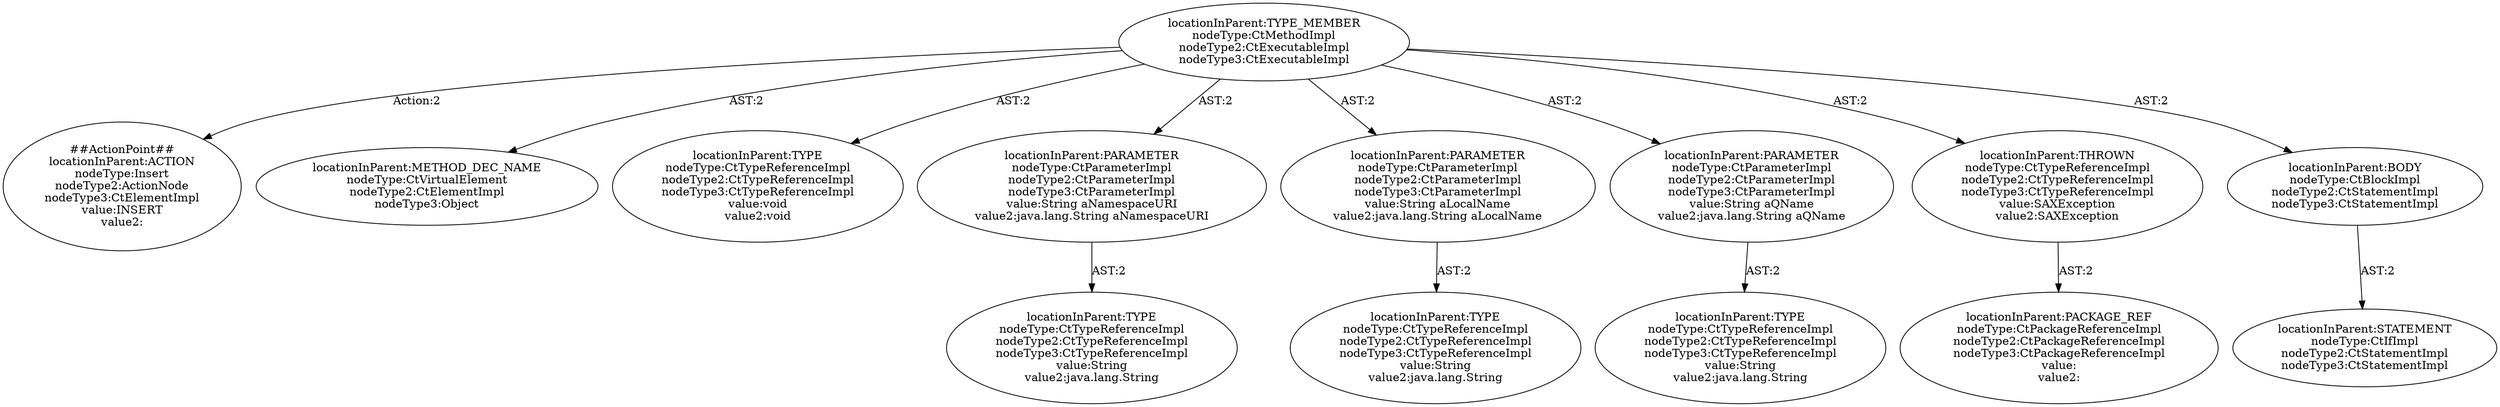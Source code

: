 digraph "Pattern" {
0 [label="##ActionPoint##
locationInParent:ACTION
nodeType:Insert
nodeType2:ActionNode
nodeType3:CtElementImpl
value:INSERT
value2:" shape=ellipse]
1 [label="locationInParent:TYPE_MEMBER
nodeType:CtMethodImpl
nodeType2:CtExecutableImpl
nodeType3:CtExecutableImpl" shape=ellipse]
2 [label="locationInParent:METHOD_DEC_NAME
nodeType:CtVirtualElement
nodeType2:CtElementImpl
nodeType3:Object" shape=ellipse]
3 [label="locationInParent:TYPE
nodeType:CtTypeReferenceImpl
nodeType2:CtTypeReferenceImpl
nodeType3:CtTypeReferenceImpl
value:void
value2:void" shape=ellipse]
4 [label="locationInParent:PARAMETER
nodeType:CtParameterImpl
nodeType2:CtParameterImpl
nodeType3:CtParameterImpl
value:String aNamespaceURI
value2:java.lang.String aNamespaceURI" shape=ellipse]
5 [label="locationInParent:TYPE
nodeType:CtTypeReferenceImpl
nodeType2:CtTypeReferenceImpl
nodeType3:CtTypeReferenceImpl
value:String
value2:java.lang.String" shape=ellipse]
6 [label="locationInParent:PARAMETER
nodeType:CtParameterImpl
nodeType2:CtParameterImpl
nodeType3:CtParameterImpl
value:String aLocalName
value2:java.lang.String aLocalName" shape=ellipse]
7 [label="locationInParent:TYPE
nodeType:CtTypeReferenceImpl
nodeType2:CtTypeReferenceImpl
nodeType3:CtTypeReferenceImpl
value:String
value2:java.lang.String" shape=ellipse]
8 [label="locationInParent:PARAMETER
nodeType:CtParameterImpl
nodeType2:CtParameterImpl
nodeType3:CtParameterImpl
value:String aQName
value2:java.lang.String aQName" shape=ellipse]
9 [label="locationInParent:TYPE
nodeType:CtTypeReferenceImpl
nodeType2:CtTypeReferenceImpl
nodeType3:CtTypeReferenceImpl
value:String
value2:java.lang.String" shape=ellipse]
10 [label="locationInParent:THROWN
nodeType:CtTypeReferenceImpl
nodeType2:CtTypeReferenceImpl
nodeType3:CtTypeReferenceImpl
value:SAXException
value2:SAXException" shape=ellipse]
11 [label="locationInParent:PACKAGE_REF
nodeType:CtPackageReferenceImpl
nodeType2:CtPackageReferenceImpl
nodeType3:CtPackageReferenceImpl
value:
value2:" shape=ellipse]
12 [label="locationInParent:BODY
nodeType:CtBlockImpl
nodeType2:CtStatementImpl
nodeType3:CtStatementImpl" shape=ellipse]
13 [label="locationInParent:STATEMENT
nodeType:CtIfImpl
nodeType2:CtStatementImpl
nodeType3:CtStatementImpl" shape=ellipse]
1 -> 0 [label="Action:2"];
1 -> 2 [label="AST:2"];
1 -> 3 [label="AST:2"];
1 -> 4 [label="AST:2"];
1 -> 6 [label="AST:2"];
1 -> 8 [label="AST:2"];
1 -> 10 [label="AST:2"];
1 -> 12 [label="AST:2"];
4 -> 5 [label="AST:2"];
6 -> 7 [label="AST:2"];
8 -> 9 [label="AST:2"];
10 -> 11 [label="AST:2"];
12 -> 13 [label="AST:2"];
}